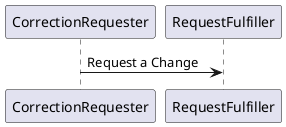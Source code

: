@startuml
participant CorrectionRequester as CR 
participant RequestFulfiller as RF 

CR -> RF :Request a Change
@enduml